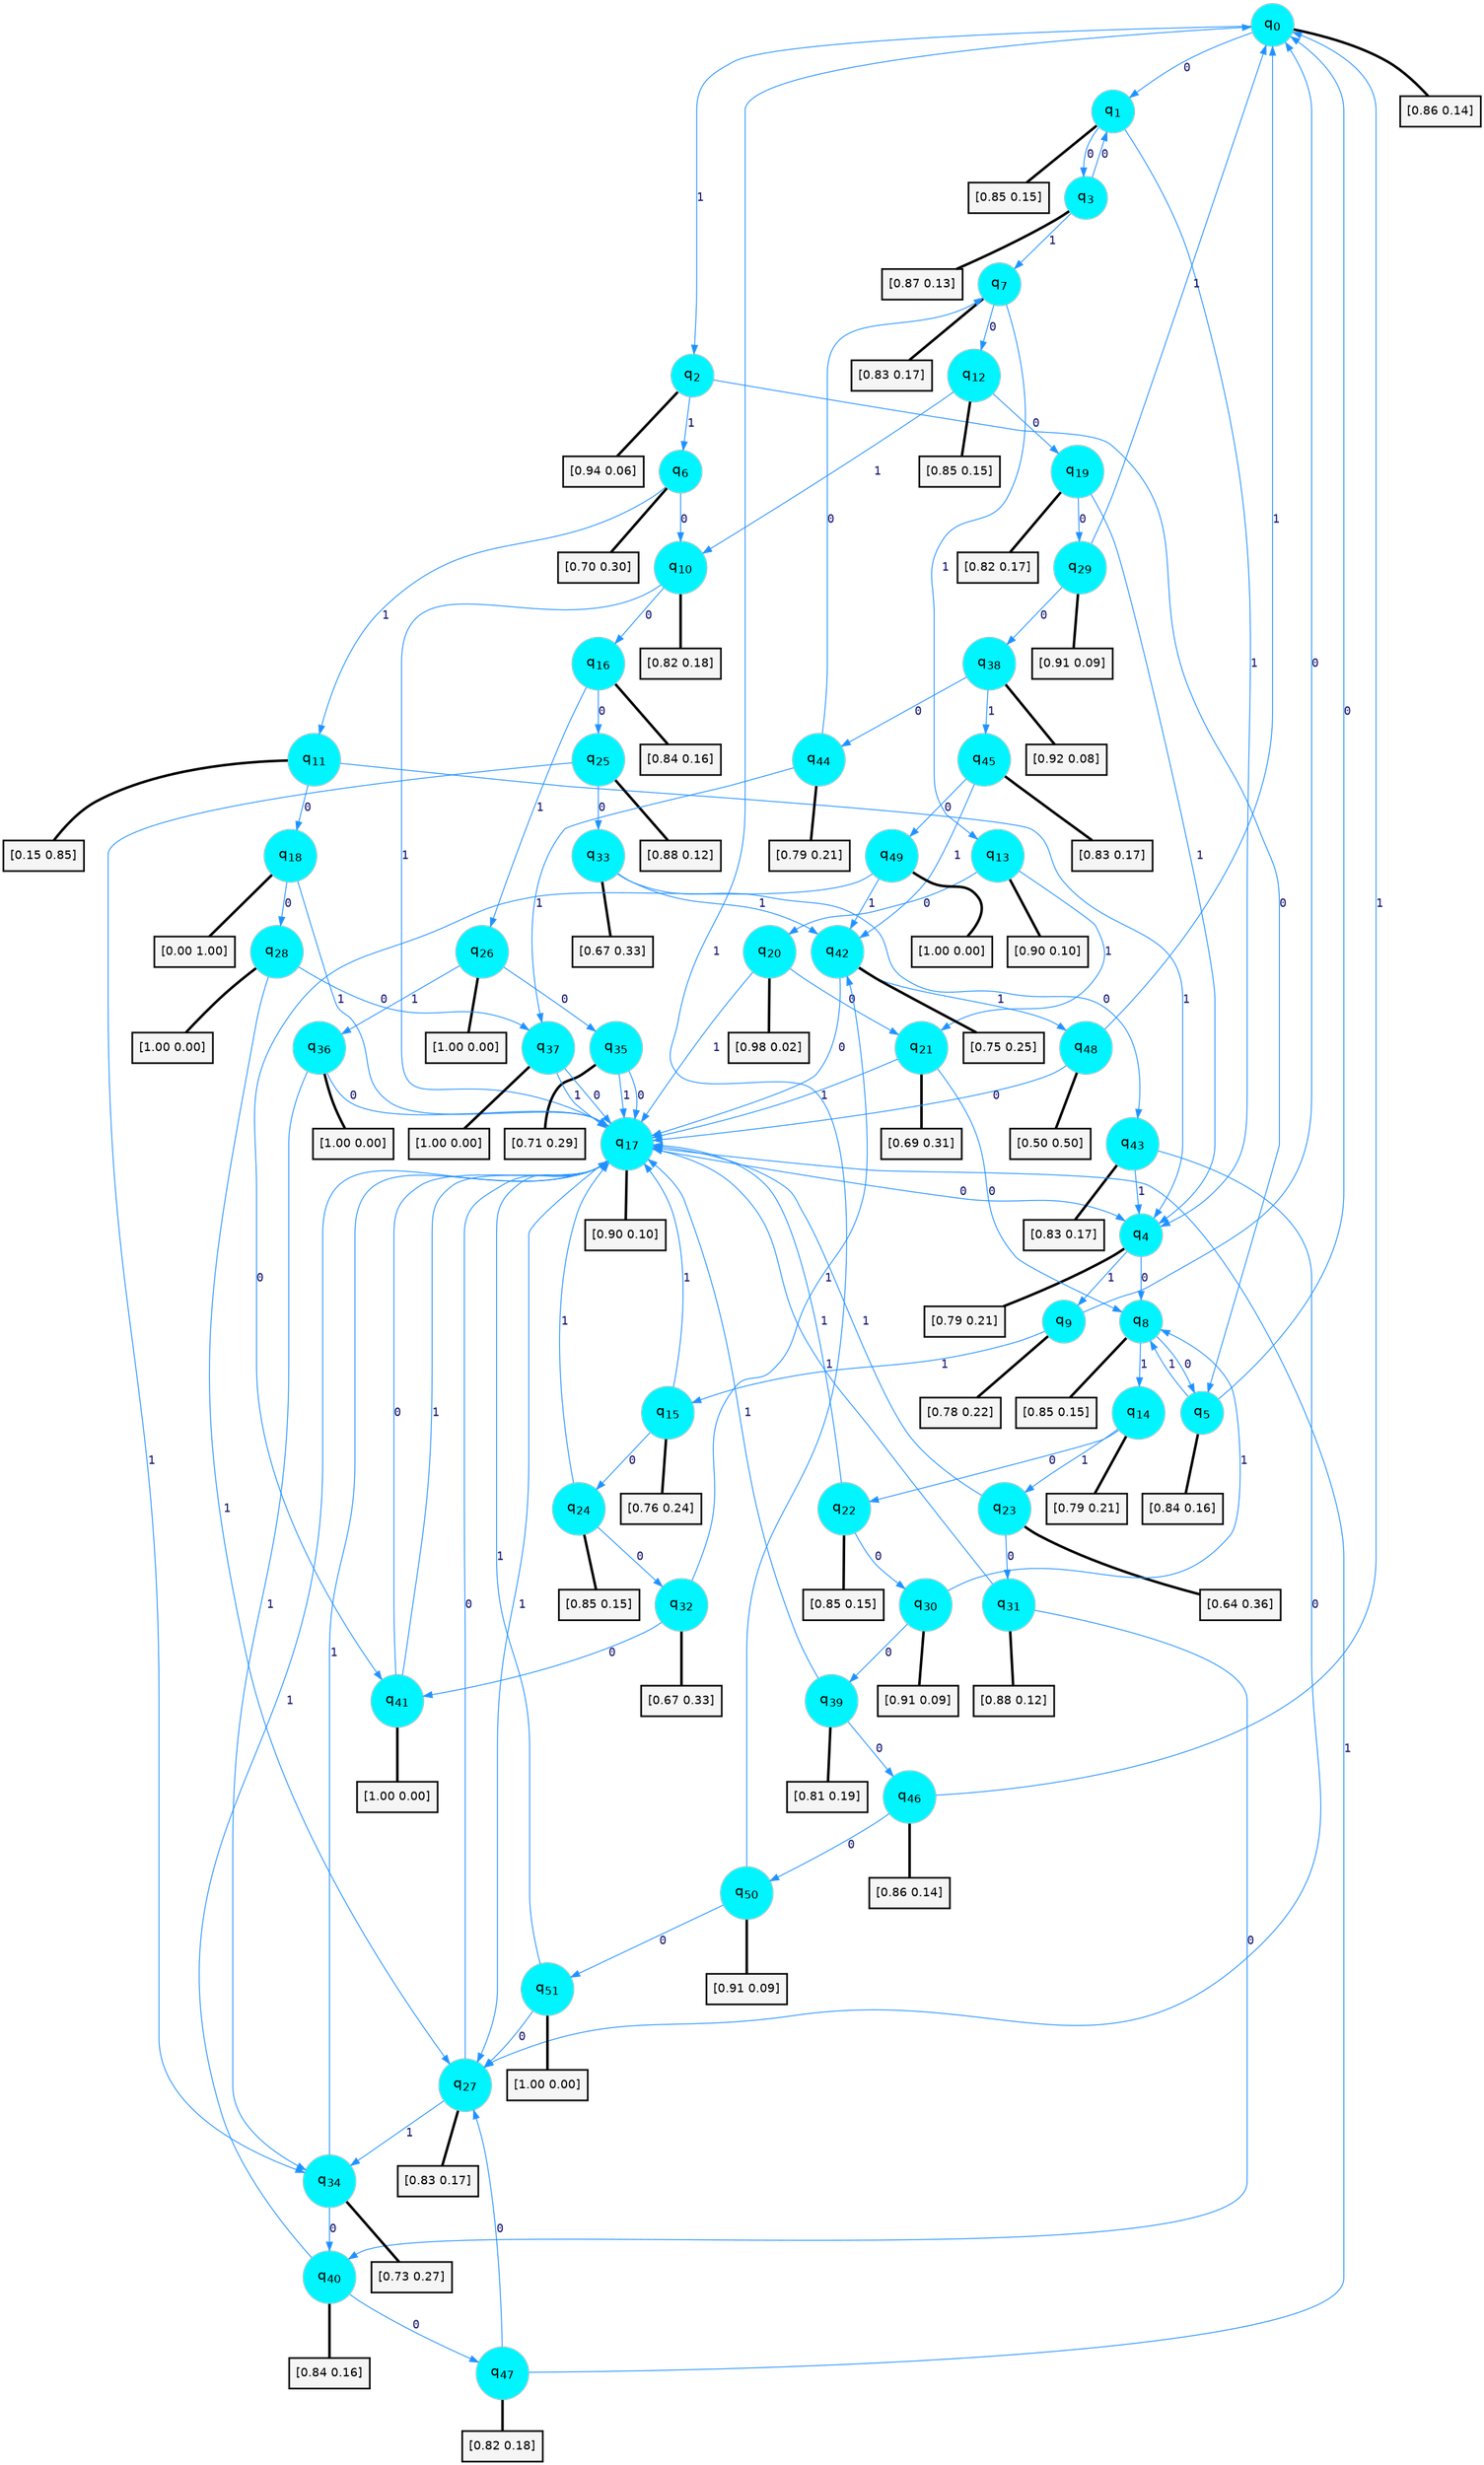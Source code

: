 digraph G {
graph [
bgcolor=transparent, dpi=300, rankdir=TD, size="40,25"];
node [
color=gray, fillcolor=turquoise1, fontcolor=black, fontname=Helvetica, fontsize=16, fontweight=bold, shape=circle, style=filled];
edge [
arrowsize=1, color=dodgerblue1, fontcolor=midnightblue, fontname=courier, fontweight=bold, penwidth=1, style=solid, weight=20];
0[label=<q<SUB>0</SUB>>];
1[label=<q<SUB>1</SUB>>];
2[label=<q<SUB>2</SUB>>];
3[label=<q<SUB>3</SUB>>];
4[label=<q<SUB>4</SUB>>];
5[label=<q<SUB>5</SUB>>];
6[label=<q<SUB>6</SUB>>];
7[label=<q<SUB>7</SUB>>];
8[label=<q<SUB>8</SUB>>];
9[label=<q<SUB>9</SUB>>];
10[label=<q<SUB>10</SUB>>];
11[label=<q<SUB>11</SUB>>];
12[label=<q<SUB>12</SUB>>];
13[label=<q<SUB>13</SUB>>];
14[label=<q<SUB>14</SUB>>];
15[label=<q<SUB>15</SUB>>];
16[label=<q<SUB>16</SUB>>];
17[label=<q<SUB>17</SUB>>];
18[label=<q<SUB>18</SUB>>];
19[label=<q<SUB>19</SUB>>];
20[label=<q<SUB>20</SUB>>];
21[label=<q<SUB>21</SUB>>];
22[label=<q<SUB>22</SUB>>];
23[label=<q<SUB>23</SUB>>];
24[label=<q<SUB>24</SUB>>];
25[label=<q<SUB>25</SUB>>];
26[label=<q<SUB>26</SUB>>];
27[label=<q<SUB>27</SUB>>];
28[label=<q<SUB>28</SUB>>];
29[label=<q<SUB>29</SUB>>];
30[label=<q<SUB>30</SUB>>];
31[label=<q<SUB>31</SUB>>];
32[label=<q<SUB>32</SUB>>];
33[label=<q<SUB>33</SUB>>];
34[label=<q<SUB>34</SUB>>];
35[label=<q<SUB>35</SUB>>];
36[label=<q<SUB>36</SUB>>];
37[label=<q<SUB>37</SUB>>];
38[label=<q<SUB>38</SUB>>];
39[label=<q<SUB>39</SUB>>];
40[label=<q<SUB>40</SUB>>];
41[label=<q<SUB>41</SUB>>];
42[label=<q<SUB>42</SUB>>];
43[label=<q<SUB>43</SUB>>];
44[label=<q<SUB>44</SUB>>];
45[label=<q<SUB>45</SUB>>];
46[label=<q<SUB>46</SUB>>];
47[label=<q<SUB>47</SUB>>];
48[label=<q<SUB>48</SUB>>];
49[label=<q<SUB>49</SUB>>];
50[label=<q<SUB>50</SUB>>];
51[label=<q<SUB>51</SUB>>];
52[label="[0.86 0.14]", shape=box,fontcolor=black, fontname=Helvetica, fontsize=14, penwidth=2, fillcolor=whitesmoke,color=black];
53[label="[0.85 0.15]", shape=box,fontcolor=black, fontname=Helvetica, fontsize=14, penwidth=2, fillcolor=whitesmoke,color=black];
54[label="[0.94 0.06]", shape=box,fontcolor=black, fontname=Helvetica, fontsize=14, penwidth=2, fillcolor=whitesmoke,color=black];
55[label="[0.87 0.13]", shape=box,fontcolor=black, fontname=Helvetica, fontsize=14, penwidth=2, fillcolor=whitesmoke,color=black];
56[label="[0.79 0.21]", shape=box,fontcolor=black, fontname=Helvetica, fontsize=14, penwidth=2, fillcolor=whitesmoke,color=black];
57[label="[0.84 0.16]", shape=box,fontcolor=black, fontname=Helvetica, fontsize=14, penwidth=2, fillcolor=whitesmoke,color=black];
58[label="[0.70 0.30]", shape=box,fontcolor=black, fontname=Helvetica, fontsize=14, penwidth=2, fillcolor=whitesmoke,color=black];
59[label="[0.83 0.17]", shape=box,fontcolor=black, fontname=Helvetica, fontsize=14, penwidth=2, fillcolor=whitesmoke,color=black];
60[label="[0.85 0.15]", shape=box,fontcolor=black, fontname=Helvetica, fontsize=14, penwidth=2, fillcolor=whitesmoke,color=black];
61[label="[0.78 0.22]", shape=box,fontcolor=black, fontname=Helvetica, fontsize=14, penwidth=2, fillcolor=whitesmoke,color=black];
62[label="[0.82 0.18]", shape=box,fontcolor=black, fontname=Helvetica, fontsize=14, penwidth=2, fillcolor=whitesmoke,color=black];
63[label="[0.15 0.85]", shape=box,fontcolor=black, fontname=Helvetica, fontsize=14, penwidth=2, fillcolor=whitesmoke,color=black];
64[label="[0.85 0.15]", shape=box,fontcolor=black, fontname=Helvetica, fontsize=14, penwidth=2, fillcolor=whitesmoke,color=black];
65[label="[0.90 0.10]", shape=box,fontcolor=black, fontname=Helvetica, fontsize=14, penwidth=2, fillcolor=whitesmoke,color=black];
66[label="[0.79 0.21]", shape=box,fontcolor=black, fontname=Helvetica, fontsize=14, penwidth=2, fillcolor=whitesmoke,color=black];
67[label="[0.76 0.24]", shape=box,fontcolor=black, fontname=Helvetica, fontsize=14, penwidth=2, fillcolor=whitesmoke,color=black];
68[label="[0.84 0.16]", shape=box,fontcolor=black, fontname=Helvetica, fontsize=14, penwidth=2, fillcolor=whitesmoke,color=black];
69[label="[0.90 0.10]", shape=box,fontcolor=black, fontname=Helvetica, fontsize=14, penwidth=2, fillcolor=whitesmoke,color=black];
70[label="[0.00 1.00]", shape=box,fontcolor=black, fontname=Helvetica, fontsize=14, penwidth=2, fillcolor=whitesmoke,color=black];
71[label="[0.82 0.17]", shape=box,fontcolor=black, fontname=Helvetica, fontsize=14, penwidth=2, fillcolor=whitesmoke,color=black];
72[label="[0.98 0.02]", shape=box,fontcolor=black, fontname=Helvetica, fontsize=14, penwidth=2, fillcolor=whitesmoke,color=black];
73[label="[0.69 0.31]", shape=box,fontcolor=black, fontname=Helvetica, fontsize=14, penwidth=2, fillcolor=whitesmoke,color=black];
74[label="[0.85 0.15]", shape=box,fontcolor=black, fontname=Helvetica, fontsize=14, penwidth=2, fillcolor=whitesmoke,color=black];
75[label="[0.64 0.36]", shape=box,fontcolor=black, fontname=Helvetica, fontsize=14, penwidth=2, fillcolor=whitesmoke,color=black];
76[label="[0.85 0.15]", shape=box,fontcolor=black, fontname=Helvetica, fontsize=14, penwidth=2, fillcolor=whitesmoke,color=black];
77[label="[0.88 0.12]", shape=box,fontcolor=black, fontname=Helvetica, fontsize=14, penwidth=2, fillcolor=whitesmoke,color=black];
78[label="[1.00 0.00]", shape=box,fontcolor=black, fontname=Helvetica, fontsize=14, penwidth=2, fillcolor=whitesmoke,color=black];
79[label="[0.83 0.17]", shape=box,fontcolor=black, fontname=Helvetica, fontsize=14, penwidth=2, fillcolor=whitesmoke,color=black];
80[label="[1.00 0.00]", shape=box,fontcolor=black, fontname=Helvetica, fontsize=14, penwidth=2, fillcolor=whitesmoke,color=black];
81[label="[0.91 0.09]", shape=box,fontcolor=black, fontname=Helvetica, fontsize=14, penwidth=2, fillcolor=whitesmoke,color=black];
82[label="[0.91 0.09]", shape=box,fontcolor=black, fontname=Helvetica, fontsize=14, penwidth=2, fillcolor=whitesmoke,color=black];
83[label="[0.88 0.12]", shape=box,fontcolor=black, fontname=Helvetica, fontsize=14, penwidth=2, fillcolor=whitesmoke,color=black];
84[label="[0.67 0.33]", shape=box,fontcolor=black, fontname=Helvetica, fontsize=14, penwidth=2, fillcolor=whitesmoke,color=black];
85[label="[0.67 0.33]", shape=box,fontcolor=black, fontname=Helvetica, fontsize=14, penwidth=2, fillcolor=whitesmoke,color=black];
86[label="[0.73 0.27]", shape=box,fontcolor=black, fontname=Helvetica, fontsize=14, penwidth=2, fillcolor=whitesmoke,color=black];
87[label="[0.71 0.29]", shape=box,fontcolor=black, fontname=Helvetica, fontsize=14, penwidth=2, fillcolor=whitesmoke,color=black];
88[label="[1.00 0.00]", shape=box,fontcolor=black, fontname=Helvetica, fontsize=14, penwidth=2, fillcolor=whitesmoke,color=black];
89[label="[1.00 0.00]", shape=box,fontcolor=black, fontname=Helvetica, fontsize=14, penwidth=2, fillcolor=whitesmoke,color=black];
90[label="[0.92 0.08]", shape=box,fontcolor=black, fontname=Helvetica, fontsize=14, penwidth=2, fillcolor=whitesmoke,color=black];
91[label="[0.81 0.19]", shape=box,fontcolor=black, fontname=Helvetica, fontsize=14, penwidth=2, fillcolor=whitesmoke,color=black];
92[label="[0.84 0.16]", shape=box,fontcolor=black, fontname=Helvetica, fontsize=14, penwidth=2, fillcolor=whitesmoke,color=black];
93[label="[1.00 0.00]", shape=box,fontcolor=black, fontname=Helvetica, fontsize=14, penwidth=2, fillcolor=whitesmoke,color=black];
94[label="[0.75 0.25]", shape=box,fontcolor=black, fontname=Helvetica, fontsize=14, penwidth=2, fillcolor=whitesmoke,color=black];
95[label="[0.83 0.17]", shape=box,fontcolor=black, fontname=Helvetica, fontsize=14, penwidth=2, fillcolor=whitesmoke,color=black];
96[label="[0.79 0.21]", shape=box,fontcolor=black, fontname=Helvetica, fontsize=14, penwidth=2, fillcolor=whitesmoke,color=black];
97[label="[0.83 0.17]", shape=box,fontcolor=black, fontname=Helvetica, fontsize=14, penwidth=2, fillcolor=whitesmoke,color=black];
98[label="[0.86 0.14]", shape=box,fontcolor=black, fontname=Helvetica, fontsize=14, penwidth=2, fillcolor=whitesmoke,color=black];
99[label="[0.82 0.18]", shape=box,fontcolor=black, fontname=Helvetica, fontsize=14, penwidth=2, fillcolor=whitesmoke,color=black];
100[label="[0.50 0.50]", shape=box,fontcolor=black, fontname=Helvetica, fontsize=14, penwidth=2, fillcolor=whitesmoke,color=black];
101[label="[1.00 0.00]", shape=box,fontcolor=black, fontname=Helvetica, fontsize=14, penwidth=2, fillcolor=whitesmoke,color=black];
102[label="[0.91 0.09]", shape=box,fontcolor=black, fontname=Helvetica, fontsize=14, penwidth=2, fillcolor=whitesmoke,color=black];
103[label="[1.00 0.00]", shape=box,fontcolor=black, fontname=Helvetica, fontsize=14, penwidth=2, fillcolor=whitesmoke,color=black];
0->1 [label=0];
0->2 [label=1];
0->52 [arrowhead=none, penwidth=3,color=black];
1->3 [label=0];
1->4 [label=1];
1->53 [arrowhead=none, penwidth=3,color=black];
2->5 [label=0];
2->6 [label=1];
2->54 [arrowhead=none, penwidth=3,color=black];
3->1 [label=0];
3->7 [label=1];
3->55 [arrowhead=none, penwidth=3,color=black];
4->8 [label=0];
4->9 [label=1];
4->56 [arrowhead=none, penwidth=3,color=black];
5->0 [label=0];
5->8 [label=1];
5->57 [arrowhead=none, penwidth=3,color=black];
6->10 [label=0];
6->11 [label=1];
6->58 [arrowhead=none, penwidth=3,color=black];
7->12 [label=0];
7->13 [label=1];
7->59 [arrowhead=none, penwidth=3,color=black];
8->5 [label=0];
8->14 [label=1];
8->60 [arrowhead=none, penwidth=3,color=black];
9->0 [label=0];
9->15 [label=1];
9->61 [arrowhead=none, penwidth=3,color=black];
10->16 [label=0];
10->17 [label=1];
10->62 [arrowhead=none, penwidth=3,color=black];
11->18 [label=0];
11->4 [label=1];
11->63 [arrowhead=none, penwidth=3,color=black];
12->19 [label=0];
12->10 [label=1];
12->64 [arrowhead=none, penwidth=3,color=black];
13->20 [label=0];
13->21 [label=1];
13->65 [arrowhead=none, penwidth=3,color=black];
14->22 [label=0];
14->23 [label=1];
14->66 [arrowhead=none, penwidth=3,color=black];
15->24 [label=0];
15->17 [label=1];
15->67 [arrowhead=none, penwidth=3,color=black];
16->25 [label=0];
16->26 [label=1];
16->68 [arrowhead=none, penwidth=3,color=black];
17->4 [label=0];
17->27 [label=1];
17->69 [arrowhead=none, penwidth=3,color=black];
18->28 [label=0];
18->17 [label=1];
18->70 [arrowhead=none, penwidth=3,color=black];
19->29 [label=0];
19->4 [label=1];
19->71 [arrowhead=none, penwidth=3,color=black];
20->21 [label=0];
20->17 [label=1];
20->72 [arrowhead=none, penwidth=3,color=black];
21->8 [label=0];
21->17 [label=1];
21->73 [arrowhead=none, penwidth=3,color=black];
22->30 [label=0];
22->17 [label=1];
22->74 [arrowhead=none, penwidth=3,color=black];
23->31 [label=0];
23->17 [label=1];
23->75 [arrowhead=none, penwidth=3,color=black];
24->32 [label=0];
24->17 [label=1];
24->76 [arrowhead=none, penwidth=3,color=black];
25->33 [label=0];
25->34 [label=1];
25->77 [arrowhead=none, penwidth=3,color=black];
26->35 [label=0];
26->36 [label=1];
26->78 [arrowhead=none, penwidth=3,color=black];
27->17 [label=0];
27->34 [label=1];
27->79 [arrowhead=none, penwidth=3,color=black];
28->37 [label=0];
28->27 [label=1];
28->80 [arrowhead=none, penwidth=3,color=black];
29->38 [label=0];
29->0 [label=1];
29->81 [arrowhead=none, penwidth=3,color=black];
30->39 [label=0];
30->8 [label=1];
30->82 [arrowhead=none, penwidth=3,color=black];
31->40 [label=0];
31->17 [label=1];
31->83 [arrowhead=none, penwidth=3,color=black];
32->41 [label=0];
32->42 [label=1];
32->84 [arrowhead=none, penwidth=3,color=black];
33->43 [label=0];
33->42 [label=1];
33->85 [arrowhead=none, penwidth=3,color=black];
34->40 [label=0];
34->17 [label=1];
34->86 [arrowhead=none, penwidth=3,color=black];
35->17 [label=0];
35->17 [label=1];
35->87 [arrowhead=none, penwidth=3,color=black];
36->17 [label=0];
36->34 [label=1];
36->88 [arrowhead=none, penwidth=3,color=black];
37->17 [label=0];
37->17 [label=1];
37->89 [arrowhead=none, penwidth=3,color=black];
38->44 [label=0];
38->45 [label=1];
38->90 [arrowhead=none, penwidth=3,color=black];
39->46 [label=0];
39->17 [label=1];
39->91 [arrowhead=none, penwidth=3,color=black];
40->47 [label=0];
40->17 [label=1];
40->92 [arrowhead=none, penwidth=3,color=black];
41->17 [label=0];
41->17 [label=1];
41->93 [arrowhead=none, penwidth=3,color=black];
42->17 [label=0];
42->48 [label=1];
42->94 [arrowhead=none, penwidth=3,color=black];
43->27 [label=0];
43->4 [label=1];
43->95 [arrowhead=none, penwidth=3,color=black];
44->7 [label=0];
44->37 [label=1];
44->96 [arrowhead=none, penwidth=3,color=black];
45->49 [label=0];
45->42 [label=1];
45->97 [arrowhead=none, penwidth=3,color=black];
46->50 [label=0];
46->0 [label=1];
46->98 [arrowhead=none, penwidth=3,color=black];
47->27 [label=0];
47->17 [label=1];
47->99 [arrowhead=none, penwidth=3,color=black];
48->17 [label=0];
48->0 [label=1];
48->100 [arrowhead=none, penwidth=3,color=black];
49->41 [label=0];
49->42 [label=1];
49->101 [arrowhead=none, penwidth=3,color=black];
50->51 [label=0];
50->0 [label=1];
50->102 [arrowhead=none, penwidth=3,color=black];
51->27 [label=0];
51->17 [label=1];
51->103 [arrowhead=none, penwidth=3,color=black];
}
